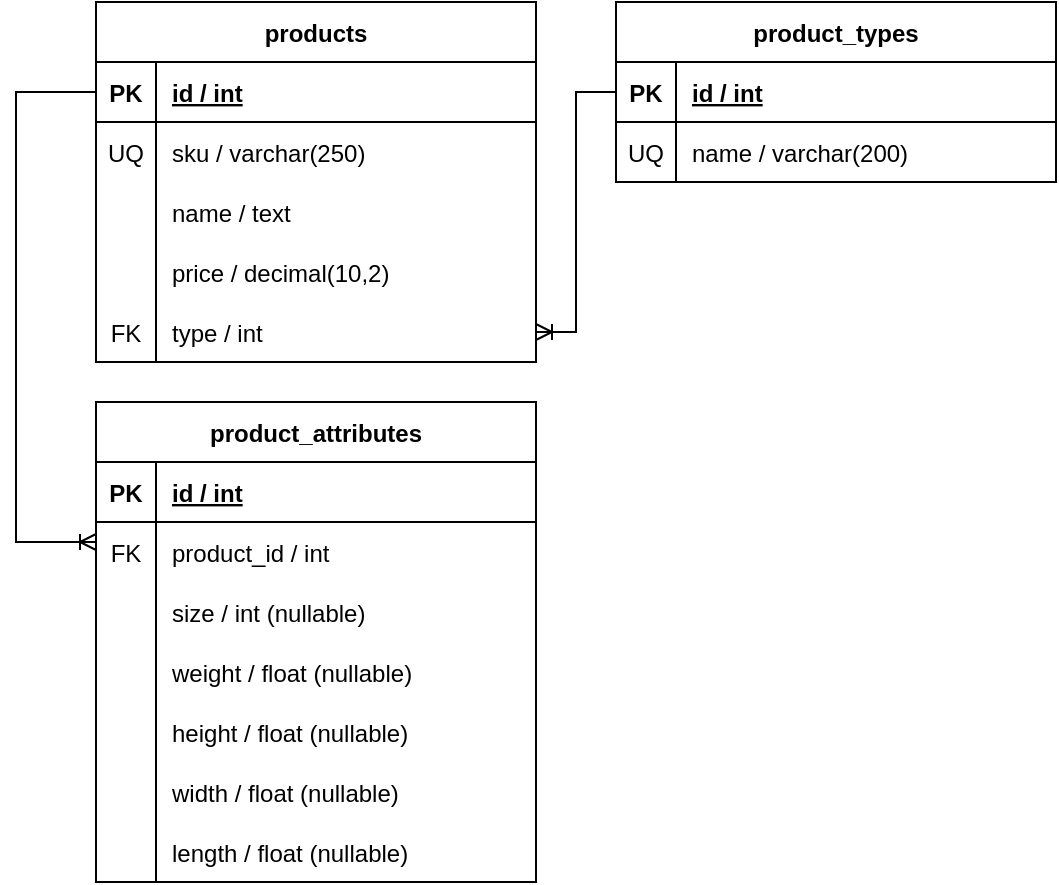 <mxfile version="17.4.2" type="device"><diagram id="j3SnE_4H4anHtHIVx1O6" name="Page-1"><mxGraphModel dx="1345" dy="975" grid="1" gridSize="10" guides="1" tooltips="1" connect="1" arrows="1" fold="1" page="1" pageScale="1" pageWidth="850" pageHeight="1100" math="0" shadow="0"><root><mxCell id="0"/><mxCell id="1" parent="0"/><mxCell id="1w6oxGs0uXG_X-Oq9l76-1" value="products" style="shape=table;startSize=30;container=1;collapsible=1;childLayout=tableLayout;fixedRows=1;rowLines=0;fontStyle=1;align=center;resizeLast=1;" vertex="1" parent="1"><mxGeometry x="380" y="250" width="220" height="180" as="geometry"/></mxCell><mxCell id="1w6oxGs0uXG_X-Oq9l76-2" value="" style="shape=tableRow;horizontal=0;startSize=0;swimlaneHead=0;swimlaneBody=0;fillColor=none;collapsible=0;dropTarget=0;points=[[0,0.5],[1,0.5]];portConstraint=eastwest;top=0;left=0;right=0;bottom=1;" vertex="1" parent="1w6oxGs0uXG_X-Oq9l76-1"><mxGeometry y="30" width="220" height="30" as="geometry"/></mxCell><mxCell id="1w6oxGs0uXG_X-Oq9l76-3" value="PK" style="shape=partialRectangle;connectable=0;fillColor=none;top=0;left=0;bottom=0;right=0;fontStyle=1;overflow=hidden;" vertex="1" parent="1w6oxGs0uXG_X-Oq9l76-2"><mxGeometry width="30" height="30" as="geometry"><mxRectangle width="30" height="30" as="alternateBounds"/></mxGeometry></mxCell><mxCell id="1w6oxGs0uXG_X-Oq9l76-4" value="id / int" style="shape=partialRectangle;connectable=0;fillColor=none;top=0;left=0;bottom=0;right=0;align=left;spacingLeft=6;fontStyle=5;overflow=hidden;" vertex="1" parent="1w6oxGs0uXG_X-Oq9l76-2"><mxGeometry x="30" width="190" height="30" as="geometry"><mxRectangle width="190" height="30" as="alternateBounds"/></mxGeometry></mxCell><mxCell id="1w6oxGs0uXG_X-Oq9l76-5" value="" style="shape=tableRow;horizontal=0;startSize=0;swimlaneHead=0;swimlaneBody=0;fillColor=none;collapsible=0;dropTarget=0;points=[[0,0.5],[1,0.5]];portConstraint=eastwest;top=0;left=0;right=0;bottom=0;" vertex="1" parent="1w6oxGs0uXG_X-Oq9l76-1"><mxGeometry y="60" width="220" height="30" as="geometry"/></mxCell><mxCell id="1w6oxGs0uXG_X-Oq9l76-6" value="UQ" style="shape=partialRectangle;connectable=0;fillColor=none;top=0;left=0;bottom=0;right=0;editable=1;overflow=hidden;" vertex="1" parent="1w6oxGs0uXG_X-Oq9l76-5"><mxGeometry width="30" height="30" as="geometry"><mxRectangle width="30" height="30" as="alternateBounds"/></mxGeometry></mxCell><mxCell id="1w6oxGs0uXG_X-Oq9l76-7" value="sku / varchar(250)" style="shape=partialRectangle;connectable=0;fillColor=none;top=0;left=0;bottom=0;right=0;align=left;spacingLeft=6;overflow=hidden;" vertex="1" parent="1w6oxGs0uXG_X-Oq9l76-5"><mxGeometry x="30" width="190" height="30" as="geometry"><mxRectangle width="190" height="30" as="alternateBounds"/></mxGeometry></mxCell><mxCell id="1w6oxGs0uXG_X-Oq9l76-8" value="" style="shape=tableRow;horizontal=0;startSize=0;swimlaneHead=0;swimlaneBody=0;fillColor=none;collapsible=0;dropTarget=0;points=[[0,0.5],[1,0.5]];portConstraint=eastwest;top=0;left=0;right=0;bottom=0;" vertex="1" parent="1w6oxGs0uXG_X-Oq9l76-1"><mxGeometry y="90" width="220" height="30" as="geometry"/></mxCell><mxCell id="1w6oxGs0uXG_X-Oq9l76-9" value="" style="shape=partialRectangle;connectable=0;fillColor=none;top=0;left=0;bottom=0;right=0;editable=1;overflow=hidden;" vertex="1" parent="1w6oxGs0uXG_X-Oq9l76-8"><mxGeometry width="30" height="30" as="geometry"><mxRectangle width="30" height="30" as="alternateBounds"/></mxGeometry></mxCell><mxCell id="1w6oxGs0uXG_X-Oq9l76-10" value="name / text" style="shape=partialRectangle;connectable=0;fillColor=none;top=0;left=0;bottom=0;right=0;align=left;spacingLeft=6;overflow=hidden;" vertex="1" parent="1w6oxGs0uXG_X-Oq9l76-8"><mxGeometry x="30" width="190" height="30" as="geometry"><mxRectangle width="190" height="30" as="alternateBounds"/></mxGeometry></mxCell><mxCell id="1w6oxGs0uXG_X-Oq9l76-11" value="" style="shape=tableRow;horizontal=0;startSize=0;swimlaneHead=0;swimlaneBody=0;fillColor=none;collapsible=0;dropTarget=0;points=[[0,0.5],[1,0.5]];portConstraint=eastwest;top=0;left=0;right=0;bottom=0;" vertex="1" parent="1w6oxGs0uXG_X-Oq9l76-1"><mxGeometry y="120" width="220" height="30" as="geometry"/></mxCell><mxCell id="1w6oxGs0uXG_X-Oq9l76-12" value="" style="shape=partialRectangle;connectable=0;fillColor=none;top=0;left=0;bottom=0;right=0;editable=1;overflow=hidden;" vertex="1" parent="1w6oxGs0uXG_X-Oq9l76-11"><mxGeometry width="30" height="30" as="geometry"><mxRectangle width="30" height="30" as="alternateBounds"/></mxGeometry></mxCell><mxCell id="1w6oxGs0uXG_X-Oq9l76-13" value="price / decimal(10,2)" style="shape=partialRectangle;connectable=0;fillColor=none;top=0;left=0;bottom=0;right=0;align=left;spacingLeft=6;overflow=hidden;" vertex="1" parent="1w6oxGs0uXG_X-Oq9l76-11"><mxGeometry x="30" width="190" height="30" as="geometry"><mxRectangle width="190" height="30" as="alternateBounds"/></mxGeometry></mxCell><mxCell id="1w6oxGs0uXG_X-Oq9l76-14" value="" style="shape=tableRow;horizontal=0;startSize=0;swimlaneHead=0;swimlaneBody=0;fillColor=none;collapsible=0;dropTarget=0;points=[[0,0.5],[1,0.5]];portConstraint=eastwest;top=0;left=0;right=0;bottom=0;" vertex="1" parent="1w6oxGs0uXG_X-Oq9l76-1"><mxGeometry y="150" width="220" height="30" as="geometry"/></mxCell><mxCell id="1w6oxGs0uXG_X-Oq9l76-15" value="FK" style="shape=partialRectangle;connectable=0;fillColor=none;top=0;left=0;bottom=0;right=0;editable=1;overflow=hidden;" vertex="1" parent="1w6oxGs0uXG_X-Oq9l76-14"><mxGeometry width="30" height="30" as="geometry"><mxRectangle width="30" height="30" as="alternateBounds"/></mxGeometry></mxCell><mxCell id="1w6oxGs0uXG_X-Oq9l76-16" value="type / int" style="shape=partialRectangle;connectable=0;fillColor=none;top=0;left=0;bottom=0;right=0;align=left;spacingLeft=6;overflow=hidden;" vertex="1" parent="1w6oxGs0uXG_X-Oq9l76-14"><mxGeometry x="30" width="190" height="30" as="geometry"><mxRectangle width="190" height="30" as="alternateBounds"/></mxGeometry></mxCell><mxCell id="1w6oxGs0uXG_X-Oq9l76-66" value="product_types" style="shape=table;startSize=30;container=1;collapsible=1;childLayout=tableLayout;fixedRows=1;rowLines=0;fontStyle=1;align=center;resizeLast=1;" vertex="1" parent="1"><mxGeometry x="640" y="250" width="220" height="90" as="geometry"/></mxCell><mxCell id="1w6oxGs0uXG_X-Oq9l76-67" value="" style="shape=tableRow;horizontal=0;startSize=0;swimlaneHead=0;swimlaneBody=0;fillColor=none;collapsible=0;dropTarget=0;points=[[0,0.5],[1,0.5]];portConstraint=eastwest;top=0;left=0;right=0;bottom=1;" vertex="1" parent="1w6oxGs0uXG_X-Oq9l76-66"><mxGeometry y="30" width="220" height="30" as="geometry"/></mxCell><mxCell id="1w6oxGs0uXG_X-Oq9l76-68" value="PK" style="shape=partialRectangle;connectable=0;fillColor=none;top=0;left=0;bottom=0;right=0;fontStyle=1;overflow=hidden;" vertex="1" parent="1w6oxGs0uXG_X-Oq9l76-67"><mxGeometry width="30" height="30" as="geometry"><mxRectangle width="30" height="30" as="alternateBounds"/></mxGeometry></mxCell><mxCell id="1w6oxGs0uXG_X-Oq9l76-69" value="id / int" style="shape=partialRectangle;connectable=0;fillColor=none;top=0;left=0;bottom=0;right=0;align=left;spacingLeft=6;fontStyle=5;overflow=hidden;" vertex="1" parent="1w6oxGs0uXG_X-Oq9l76-67"><mxGeometry x="30" width="190" height="30" as="geometry"><mxRectangle width="190" height="30" as="alternateBounds"/></mxGeometry></mxCell><mxCell id="1w6oxGs0uXG_X-Oq9l76-70" value="" style="shape=tableRow;horizontal=0;startSize=0;swimlaneHead=0;swimlaneBody=0;fillColor=none;collapsible=0;dropTarget=0;points=[[0,0.5],[1,0.5]];portConstraint=eastwest;top=0;left=0;right=0;bottom=0;" vertex="1" parent="1w6oxGs0uXG_X-Oq9l76-66"><mxGeometry y="60" width="220" height="30" as="geometry"/></mxCell><mxCell id="1w6oxGs0uXG_X-Oq9l76-71" value="UQ" style="shape=partialRectangle;connectable=0;fillColor=none;top=0;left=0;bottom=0;right=0;editable=1;overflow=hidden;" vertex="1" parent="1w6oxGs0uXG_X-Oq9l76-70"><mxGeometry width="30" height="30" as="geometry"><mxRectangle width="30" height="30" as="alternateBounds"/></mxGeometry></mxCell><mxCell id="1w6oxGs0uXG_X-Oq9l76-72" value="name / varchar(200)" style="shape=partialRectangle;connectable=0;fillColor=none;top=0;left=0;bottom=0;right=0;align=left;spacingLeft=6;overflow=hidden;" vertex="1" parent="1w6oxGs0uXG_X-Oq9l76-70"><mxGeometry x="30" width="190" height="30" as="geometry"><mxRectangle width="190" height="30" as="alternateBounds"/></mxGeometry></mxCell><mxCell id="1w6oxGs0uXG_X-Oq9l76-82" value="product_attributes" style="shape=table;startSize=30;container=1;collapsible=1;childLayout=tableLayout;fixedRows=1;rowLines=0;fontStyle=1;align=center;resizeLast=1;" vertex="1" parent="1"><mxGeometry x="380" y="450" width="220" height="240" as="geometry"/></mxCell><mxCell id="1w6oxGs0uXG_X-Oq9l76-83" value="" style="shape=tableRow;horizontal=0;startSize=0;swimlaneHead=0;swimlaneBody=0;fillColor=none;collapsible=0;dropTarget=0;points=[[0,0.5],[1,0.5]];portConstraint=eastwest;top=0;left=0;right=0;bottom=1;" vertex="1" parent="1w6oxGs0uXG_X-Oq9l76-82"><mxGeometry y="30" width="220" height="30" as="geometry"/></mxCell><mxCell id="1w6oxGs0uXG_X-Oq9l76-84" value="PK" style="shape=partialRectangle;connectable=0;fillColor=none;top=0;left=0;bottom=0;right=0;fontStyle=1;overflow=hidden;" vertex="1" parent="1w6oxGs0uXG_X-Oq9l76-83"><mxGeometry width="30" height="30" as="geometry"><mxRectangle width="30" height="30" as="alternateBounds"/></mxGeometry></mxCell><mxCell id="1w6oxGs0uXG_X-Oq9l76-85" value="id / int" style="shape=partialRectangle;connectable=0;fillColor=none;top=0;left=0;bottom=0;right=0;align=left;spacingLeft=6;fontStyle=5;overflow=hidden;" vertex="1" parent="1w6oxGs0uXG_X-Oq9l76-83"><mxGeometry x="30" width="190" height="30" as="geometry"><mxRectangle width="190" height="30" as="alternateBounds"/></mxGeometry></mxCell><mxCell id="1w6oxGs0uXG_X-Oq9l76-103" value="" style="shape=tableRow;horizontal=0;startSize=0;swimlaneHead=0;swimlaneBody=0;fillColor=none;collapsible=0;dropTarget=0;points=[[0,0.5],[1,0.5]];portConstraint=eastwest;top=0;left=0;right=0;bottom=0;" vertex="1" parent="1w6oxGs0uXG_X-Oq9l76-82"><mxGeometry y="60" width="220" height="30" as="geometry"/></mxCell><mxCell id="1w6oxGs0uXG_X-Oq9l76-104" value="FK" style="shape=partialRectangle;connectable=0;fillColor=none;top=0;left=0;bottom=0;right=0;editable=1;overflow=hidden;" vertex="1" parent="1w6oxGs0uXG_X-Oq9l76-103"><mxGeometry width="30" height="30" as="geometry"><mxRectangle width="30" height="30" as="alternateBounds"/></mxGeometry></mxCell><mxCell id="1w6oxGs0uXG_X-Oq9l76-105" value="product_id / int" style="shape=partialRectangle;connectable=0;fillColor=none;top=0;left=0;bottom=0;right=0;align=left;spacingLeft=6;overflow=hidden;" vertex="1" parent="1w6oxGs0uXG_X-Oq9l76-103"><mxGeometry x="30" width="190" height="30" as="geometry"><mxRectangle width="190" height="30" as="alternateBounds"/></mxGeometry></mxCell><mxCell id="1w6oxGs0uXG_X-Oq9l76-86" value="" style="shape=tableRow;horizontal=0;startSize=0;swimlaneHead=0;swimlaneBody=0;fillColor=none;collapsible=0;dropTarget=0;points=[[0,0.5],[1,0.5]];portConstraint=eastwest;top=0;left=0;right=0;bottom=0;" vertex="1" parent="1w6oxGs0uXG_X-Oq9l76-82"><mxGeometry y="90" width="220" height="30" as="geometry"/></mxCell><mxCell id="1w6oxGs0uXG_X-Oq9l76-87" value="" style="shape=partialRectangle;connectable=0;fillColor=none;top=0;left=0;bottom=0;right=0;editable=1;overflow=hidden;" vertex="1" parent="1w6oxGs0uXG_X-Oq9l76-86"><mxGeometry width="30" height="30" as="geometry"><mxRectangle width="30" height="30" as="alternateBounds"/></mxGeometry></mxCell><mxCell id="1w6oxGs0uXG_X-Oq9l76-88" value="size / int (nullable)" style="shape=partialRectangle;connectable=0;fillColor=none;top=0;left=0;bottom=0;right=0;align=left;spacingLeft=6;overflow=hidden;" vertex="1" parent="1w6oxGs0uXG_X-Oq9l76-86"><mxGeometry x="30" width="190" height="30" as="geometry"><mxRectangle width="190" height="30" as="alternateBounds"/></mxGeometry></mxCell><mxCell id="1w6oxGs0uXG_X-Oq9l76-89" value="" style="shape=tableRow;horizontal=0;startSize=0;swimlaneHead=0;swimlaneBody=0;fillColor=none;collapsible=0;dropTarget=0;points=[[0,0.5],[1,0.5]];portConstraint=eastwest;top=0;left=0;right=0;bottom=0;" vertex="1" parent="1w6oxGs0uXG_X-Oq9l76-82"><mxGeometry y="120" width="220" height="30" as="geometry"/></mxCell><mxCell id="1w6oxGs0uXG_X-Oq9l76-90" value="" style="shape=partialRectangle;connectable=0;fillColor=none;top=0;left=0;bottom=0;right=0;editable=1;overflow=hidden;" vertex="1" parent="1w6oxGs0uXG_X-Oq9l76-89"><mxGeometry width="30" height="30" as="geometry"><mxRectangle width="30" height="30" as="alternateBounds"/></mxGeometry></mxCell><mxCell id="1w6oxGs0uXG_X-Oq9l76-91" value="weight / float (nullable)" style="shape=partialRectangle;connectable=0;fillColor=none;top=0;left=0;bottom=0;right=0;align=left;spacingLeft=6;overflow=hidden;" vertex="1" parent="1w6oxGs0uXG_X-Oq9l76-89"><mxGeometry x="30" width="190" height="30" as="geometry"><mxRectangle width="190" height="30" as="alternateBounds"/></mxGeometry></mxCell><mxCell id="1w6oxGs0uXG_X-Oq9l76-92" value="" style="shape=tableRow;horizontal=0;startSize=0;swimlaneHead=0;swimlaneBody=0;fillColor=none;collapsible=0;dropTarget=0;points=[[0,0.5],[1,0.5]];portConstraint=eastwest;top=0;left=0;right=0;bottom=0;" vertex="1" parent="1w6oxGs0uXG_X-Oq9l76-82"><mxGeometry y="150" width="220" height="30" as="geometry"/></mxCell><mxCell id="1w6oxGs0uXG_X-Oq9l76-93" value="" style="shape=partialRectangle;connectable=0;fillColor=none;top=0;left=0;bottom=0;right=0;editable=1;overflow=hidden;" vertex="1" parent="1w6oxGs0uXG_X-Oq9l76-92"><mxGeometry width="30" height="30" as="geometry"><mxRectangle width="30" height="30" as="alternateBounds"/></mxGeometry></mxCell><mxCell id="1w6oxGs0uXG_X-Oq9l76-94" value="height / float (nullable)" style="shape=partialRectangle;connectable=0;fillColor=none;top=0;left=0;bottom=0;right=0;align=left;spacingLeft=6;overflow=hidden;" vertex="1" parent="1w6oxGs0uXG_X-Oq9l76-92"><mxGeometry x="30" width="190" height="30" as="geometry"><mxRectangle width="190" height="30" as="alternateBounds"/></mxGeometry></mxCell><mxCell id="1w6oxGs0uXG_X-Oq9l76-95" value="" style="shape=tableRow;horizontal=0;startSize=0;swimlaneHead=0;swimlaneBody=0;fillColor=none;collapsible=0;dropTarget=0;points=[[0,0.5],[1,0.5]];portConstraint=eastwest;top=0;left=0;right=0;bottom=0;" vertex="1" parent="1w6oxGs0uXG_X-Oq9l76-82"><mxGeometry y="180" width="220" height="30" as="geometry"/></mxCell><mxCell id="1w6oxGs0uXG_X-Oq9l76-96" value="" style="shape=partialRectangle;connectable=0;fillColor=none;top=0;left=0;bottom=0;right=0;editable=1;overflow=hidden;" vertex="1" parent="1w6oxGs0uXG_X-Oq9l76-95"><mxGeometry width="30" height="30" as="geometry"><mxRectangle width="30" height="30" as="alternateBounds"/></mxGeometry></mxCell><mxCell id="1w6oxGs0uXG_X-Oq9l76-97" value="width / float (nullable)" style="shape=partialRectangle;connectable=0;fillColor=none;top=0;left=0;bottom=0;right=0;align=left;spacingLeft=6;overflow=hidden;" vertex="1" parent="1w6oxGs0uXG_X-Oq9l76-95"><mxGeometry x="30" width="190" height="30" as="geometry"><mxRectangle width="190" height="30" as="alternateBounds"/></mxGeometry></mxCell><mxCell id="1w6oxGs0uXG_X-Oq9l76-98" value="" style="shape=tableRow;horizontal=0;startSize=0;swimlaneHead=0;swimlaneBody=0;fillColor=none;collapsible=0;dropTarget=0;points=[[0,0.5],[1,0.5]];portConstraint=eastwest;top=0;left=0;right=0;bottom=0;" vertex="1" parent="1w6oxGs0uXG_X-Oq9l76-82"><mxGeometry y="210" width="220" height="30" as="geometry"/></mxCell><mxCell id="1w6oxGs0uXG_X-Oq9l76-99" value="" style="shape=partialRectangle;connectable=0;fillColor=none;top=0;left=0;bottom=0;right=0;editable=1;overflow=hidden;" vertex="1" parent="1w6oxGs0uXG_X-Oq9l76-98"><mxGeometry width="30" height="30" as="geometry"><mxRectangle width="30" height="30" as="alternateBounds"/></mxGeometry></mxCell><mxCell id="1w6oxGs0uXG_X-Oq9l76-100" value="length / float (nullable)" style="shape=partialRectangle;connectable=0;fillColor=none;top=0;left=0;bottom=0;right=0;align=left;spacingLeft=6;overflow=hidden;" vertex="1" parent="1w6oxGs0uXG_X-Oq9l76-98"><mxGeometry x="30" width="190" height="30" as="geometry"><mxRectangle width="190" height="30" as="alternateBounds"/></mxGeometry></mxCell><mxCell id="1w6oxGs0uXG_X-Oq9l76-101" value="" style="edgeStyle=elbowEdgeStyle;fontSize=12;html=1;endArrow=ERoneToMany;rounded=0;strokeColor=default;entryX=1;entryY=0.5;entryDx=0;entryDy=0;exitX=0;exitY=0.5;exitDx=0;exitDy=0;" edge="1" parent="1" source="1w6oxGs0uXG_X-Oq9l76-67" target="1w6oxGs0uXG_X-Oq9l76-14"><mxGeometry width="100" height="100" relative="1" as="geometry"><mxPoint x="360" y="510" as="sourcePoint"/><mxPoint x="370" y="450" as="targetPoint"/><Array as="points"><mxPoint x="620" y="360"/><mxPoint x="350" y="470"/></Array></mxGeometry></mxCell><mxCell id="1w6oxGs0uXG_X-Oq9l76-106" value="" style="edgeStyle=elbowEdgeStyle;fontSize=12;html=1;endArrow=ERoneToMany;rounded=0;strokeColor=default;exitX=0;exitY=0.5;exitDx=0;exitDy=0;" edge="1" parent="1" source="1w6oxGs0uXG_X-Oq9l76-2"><mxGeometry width="100" height="100" relative="1" as="geometry"><mxPoint x="340" y="320" as="sourcePoint"/><mxPoint x="380" y="520" as="targetPoint"/><Array as="points"><mxPoint x="340" y="400"/></Array></mxGeometry></mxCell></root></mxGraphModel></diagram></mxfile>